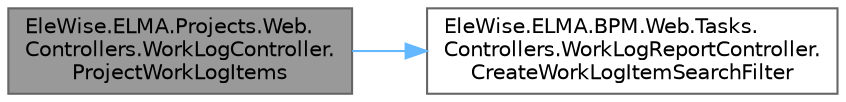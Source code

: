 digraph "EleWise.ELMA.Projects.Web.Controllers.WorkLogController.ProjectWorkLogItems"
{
 // LATEX_PDF_SIZE
  bgcolor="transparent";
  edge [fontname=Helvetica,fontsize=10,labelfontname=Helvetica,labelfontsize=10];
  node [fontname=Helvetica,fontsize=10,shape=box,height=0.2,width=0.4];
  rankdir="LR";
  Node1 [id="Node000001",label="EleWise.ELMA.Projects.Web.\lControllers.WorkLogController.\lProjectWorkLogItems",height=0.2,width=0.4,color="gray40", fillcolor="grey60", style="filled", fontcolor="black",tooltip="Сводная таблица трудозатрат по проекту"];
  Node1 -> Node2 [id="edge1_Node000001_Node000002",color="steelblue1",style="solid",tooltip=" "];
  Node2 [id="Node000002",label="EleWise.ELMA.BPM.Web.Tasks.\lControllers.WorkLogReportController.\lCreateWorkLogItemSearchFilter",height=0.2,width=0.4,color="grey40", fillcolor="white", style="filled",URL="$class_ele_wise_1_1_e_l_m_a_1_1_b_p_m_1_1_web_1_1_tasks_1_1_controllers_1_1_work_log_report_controller.html#a084cf9e2937bee70e38419a74165d785",tooltip="Создаёт фильтр для трудозатрат по параметрам."];
}
